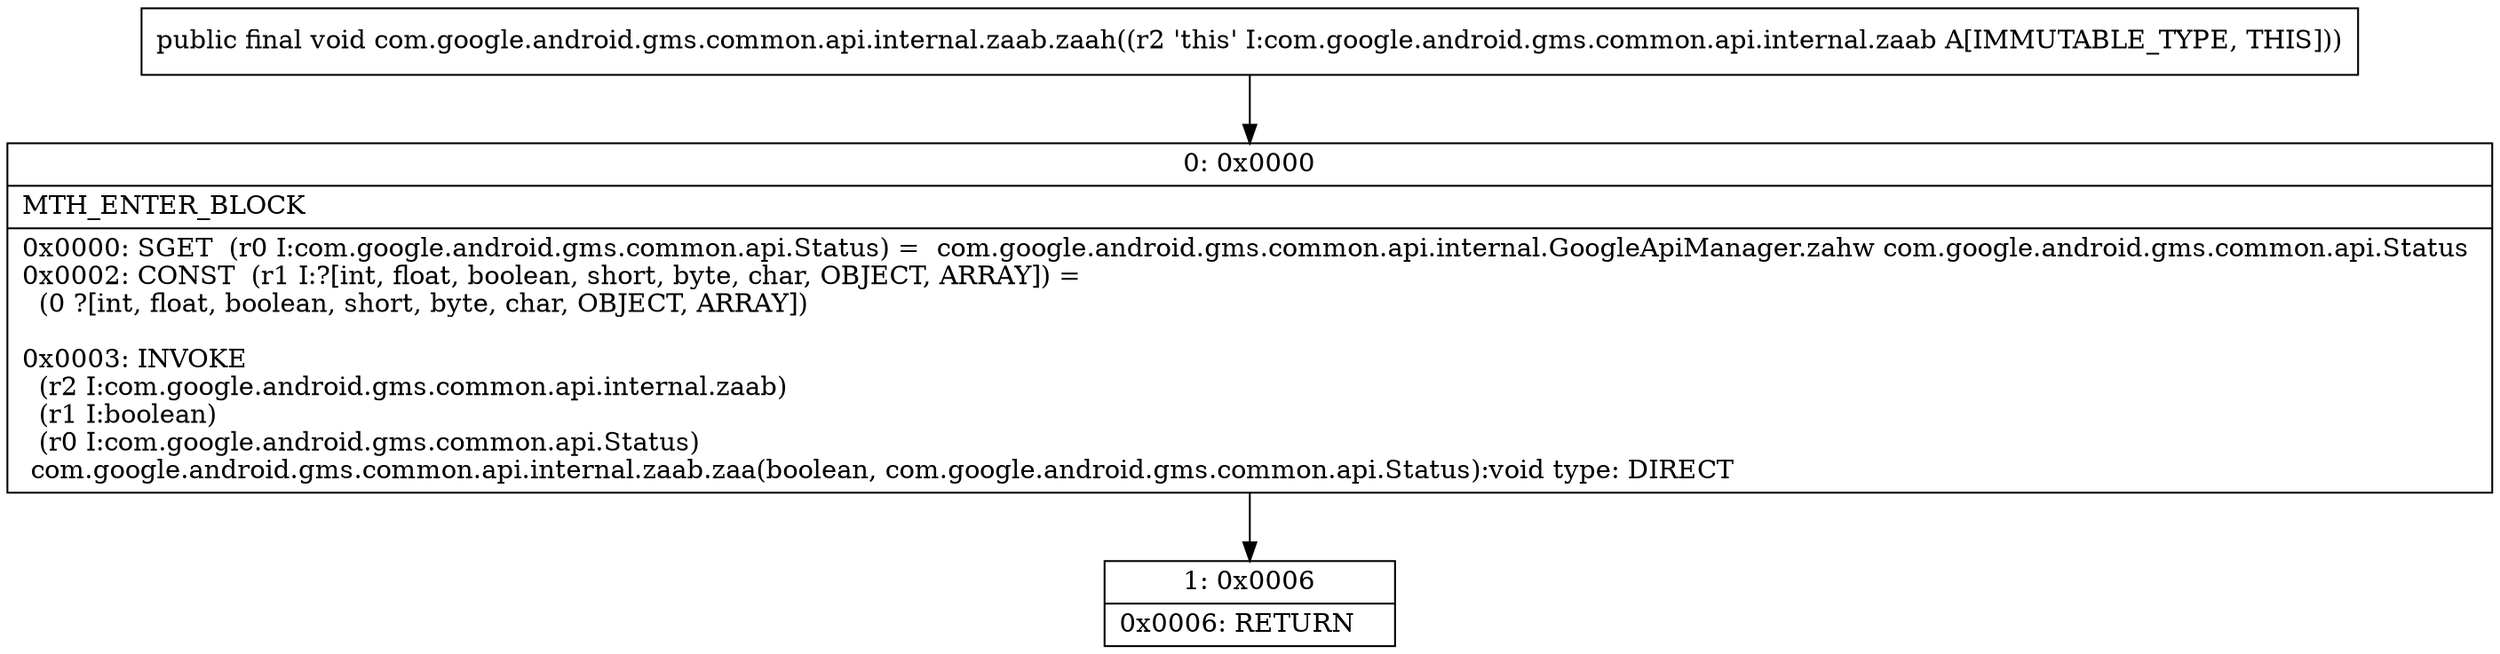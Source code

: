 digraph "CFG forcom.google.android.gms.common.api.internal.zaab.zaah()V" {
Node_0 [shape=record,label="{0\:\ 0x0000|MTH_ENTER_BLOCK\l|0x0000: SGET  (r0 I:com.google.android.gms.common.api.Status) =  com.google.android.gms.common.api.internal.GoogleApiManager.zahw com.google.android.gms.common.api.Status \l0x0002: CONST  (r1 I:?[int, float, boolean, short, byte, char, OBJECT, ARRAY]) = \l  (0 ?[int, float, boolean, short, byte, char, OBJECT, ARRAY])\l \l0x0003: INVOKE  \l  (r2 I:com.google.android.gms.common.api.internal.zaab)\l  (r1 I:boolean)\l  (r0 I:com.google.android.gms.common.api.Status)\l com.google.android.gms.common.api.internal.zaab.zaa(boolean, com.google.android.gms.common.api.Status):void type: DIRECT \l}"];
Node_1 [shape=record,label="{1\:\ 0x0006|0x0006: RETURN   \l}"];
MethodNode[shape=record,label="{public final void com.google.android.gms.common.api.internal.zaab.zaah((r2 'this' I:com.google.android.gms.common.api.internal.zaab A[IMMUTABLE_TYPE, THIS])) }"];
MethodNode -> Node_0;
Node_0 -> Node_1;
}

